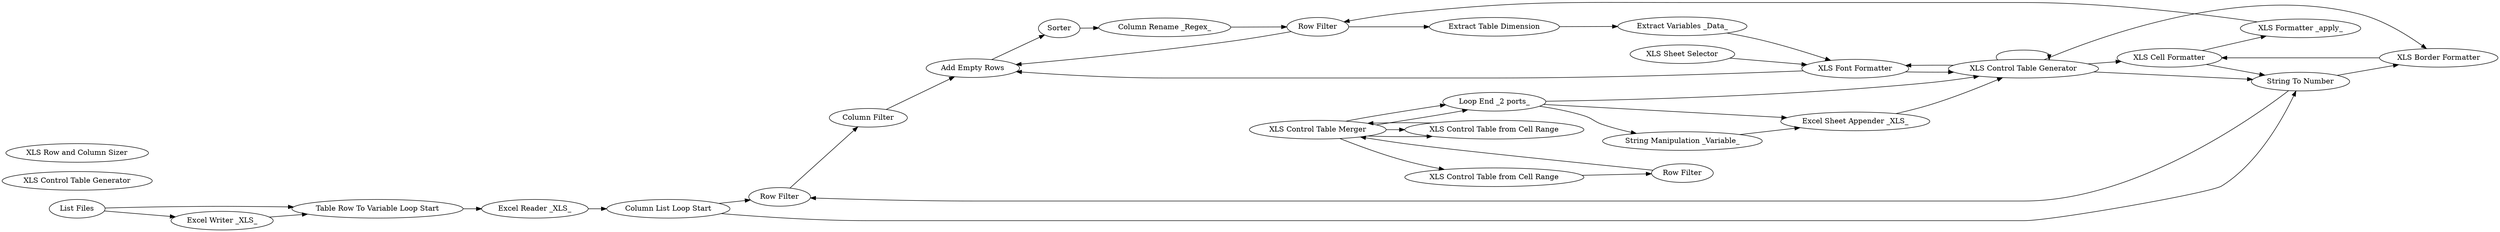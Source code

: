 digraph {
	8 [label="Excel Reader _XLS_"]
	12 [label="Column List Loop Start"]
	13 [label="Row Filter"]
	14 [label="Column Filter"]
	16 [label="List Files"]
	17 [label="Table Row To Variable Loop Start"]
	18 [label="Excel Writer _XLS_"]
	19 [label="Excel Sheet Appender _XLS_"]
	35 [label="Variable Loop End"]
	30 [label="Add Empty Rows"]
	33 [label=Sorter]
	34 [label="Column Rename _Regex_"]
	35 [label="Row Filter"]
	36 [label="XLS Control Table Generator"]
	37 [label="XLS Control Table from Cell Range"]
	39 [label="XLS Control Table Merger"]
	40 [label="Extract Table Dimension"]
	41 [label="Extract Variables _Data_"]
	42 [label="String Manipulation _Variable_"]
	43 [label="XLS Control Table from Cell Range"]
	44 [label="Row Filter"]
	38 [label="XLS Formatter _apply_"]
	45 [label="Loop End _2 ports_"]
	42 [label="XLS Font Formatter"]
	46 [label="XLS Control Table Generator"]
	47 [label="XLS Sheet Selector"]
	48 [label="XLS Row and Column Sizer"]
	49 [label="XLS Row and Column Sizer"]
	50 [label="XLS Border Formatter"]
	51 [label="XLS Cell Formatter"]
	49 [label="String To Number"]
	52 [label="String Manipulation _Variable_"]
	30 -> 33
	33 -> 34
	34 -> 35
	35 -> 30
	35 -> 40
	39 -> 37
	39 -> 43
	39 -> 43
	37 -> 44
	40 -> 41
	41 -> 42
	42 -> 30
	43 -> 39
	44 -> 39
	42 -> 46
	46 -> 42
	46 -> 50
	46 -> 51
	46 -> 46
	46 -> 49
	47 -> 42
	51 -> 49
	49 -> 50
	50 -> 51
	8 -> 12
	12 -> 13
	12 -> 49
	13 -> 14
	14 -> 30
	16 -> 17
	16 -> 18
	17 -> 8
	18 -> 17
	19 -> 46
	39 -> 45
	39 -> 45
	38 -> 35
	45 -> 46
	45 -> 19
	45 -> 52
	51 -> 38
	49 -> 13
	52 -> 19
	rankdir=LR
}
